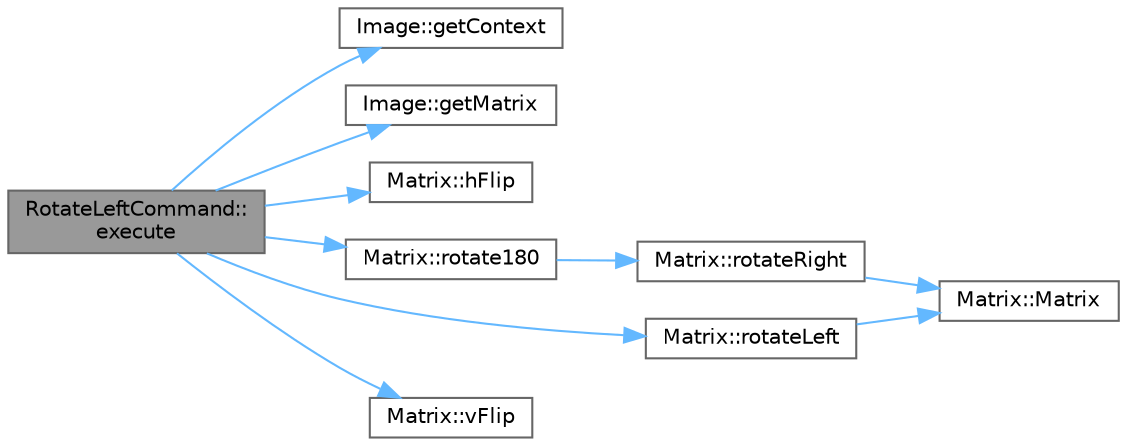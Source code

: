 digraph "RotateLeftCommand::execute"
{
 // INTERACTIVE_SVG=YES
 // LATEX_PDF_SIZE
  bgcolor="transparent";
  edge [fontname=Helvetica,fontsize=10,labelfontname=Helvetica,labelfontsize=10];
  node [fontname=Helvetica,fontsize=10,shape=box,height=0.2,width=0.4];
  rankdir="LR";
  Node1 [id="Node000001",label="RotateLeftCommand::\lexecute",height=0.2,width=0.4,color="gray40", fillcolor="grey60", style="filled", fontcolor="black",tooltip="Executes the command on the provided image."];
  Node1 -> Node2 [id="edge1_Node000001_Node000002",color="steelblue1",style="solid",tooltip=" "];
  Node2 [id="Node000002",label="Image::getContext",height=0.2,width=0.4,color="grey40", fillcolor="white", style="filled",URL="$class_image.html#a2c4a83c38002c9902fe8b3b1ca50df04",tooltip="Gets a const reference to the image context."];
  Node1 -> Node3 [id="edge2_Node000001_Node000003",color="steelblue1",style="solid",tooltip=" "];
  Node3 [id="Node000003",label="Image::getMatrix",height=0.2,width=0.4,color="grey40", fillcolor="white", style="filled",URL="$class_image.html#ad4f50b642f69435f20c0bc5e57fe76ec",tooltip="Gets a reference to the image matrix (modifiable)."];
  Node1 -> Node4 [id="edge3_Node000001_Node000004",color="steelblue1",style="solid",tooltip=" "];
  Node4 [id="Node000004",label="Matrix::hFlip",height=0.2,width=0.4,color="grey40", fillcolor="white", style="filled",URL="$class_matrix.html#aa97ca005108a8b725cb0eee09dc7ab00",tooltip="Horizontally flips the matrix."];
  Node1 -> Node5 [id="edge4_Node000001_Node000005",color="steelblue1",style="solid",tooltip=" "];
  Node5 [id="Node000005",label="Matrix::rotate180",height=0.2,width=0.4,color="grey40", fillcolor="white", style="filled",URL="$class_matrix.html#a092e7a1b77ea6044b1b442549bea5710",tooltip="Rotates the matrix 180 degrees."];
  Node5 -> Node6 [id="edge5_Node000005_Node000006",color="steelblue1",style="solid",tooltip=" "];
  Node6 [id="Node000006",label="Matrix::rotateRight",height=0.2,width=0.4,color="grey40", fillcolor="white", style="filled",URL="$class_matrix.html#ae93dbd33a2118d6c56cc4ffa45a0264e",tooltip="Rotates the matrix 90 degrees to the right."];
  Node6 -> Node7 [id="edge6_Node000006_Node000007",color="steelblue1",style="solid",tooltip=" "];
  Node7 [id="Node000007",label="Matrix::Matrix",height=0.2,width=0.4,color="grey40", fillcolor="white", style="filled",URL="$class_matrix.html#a2dba13c45127354c9f75ef576f49269b",tooltip="Default constructor initializing an empty matrix."];
  Node1 -> Node8 [id="edge7_Node000001_Node000008",color="steelblue1",style="solid",tooltip=" "];
  Node8 [id="Node000008",label="Matrix::rotateLeft",height=0.2,width=0.4,color="grey40", fillcolor="white", style="filled",URL="$class_matrix.html#a73d0f62a57b897d6d868f6067a8c321d",tooltip="Rotates the matrix 90 degrees to the left."];
  Node8 -> Node7 [id="edge8_Node000008_Node000007",color="steelblue1",style="solid",tooltip=" "];
  Node1 -> Node9 [id="edge9_Node000001_Node000009",color="steelblue1",style="solid",tooltip=" "];
  Node9 [id="Node000009",label="Matrix::vFlip",height=0.2,width=0.4,color="grey40", fillcolor="white", style="filled",URL="$class_matrix.html#afc8a3f4e6e4a703646306e7f931bf2e5",tooltip="Vertically flips the matrix."];
}
